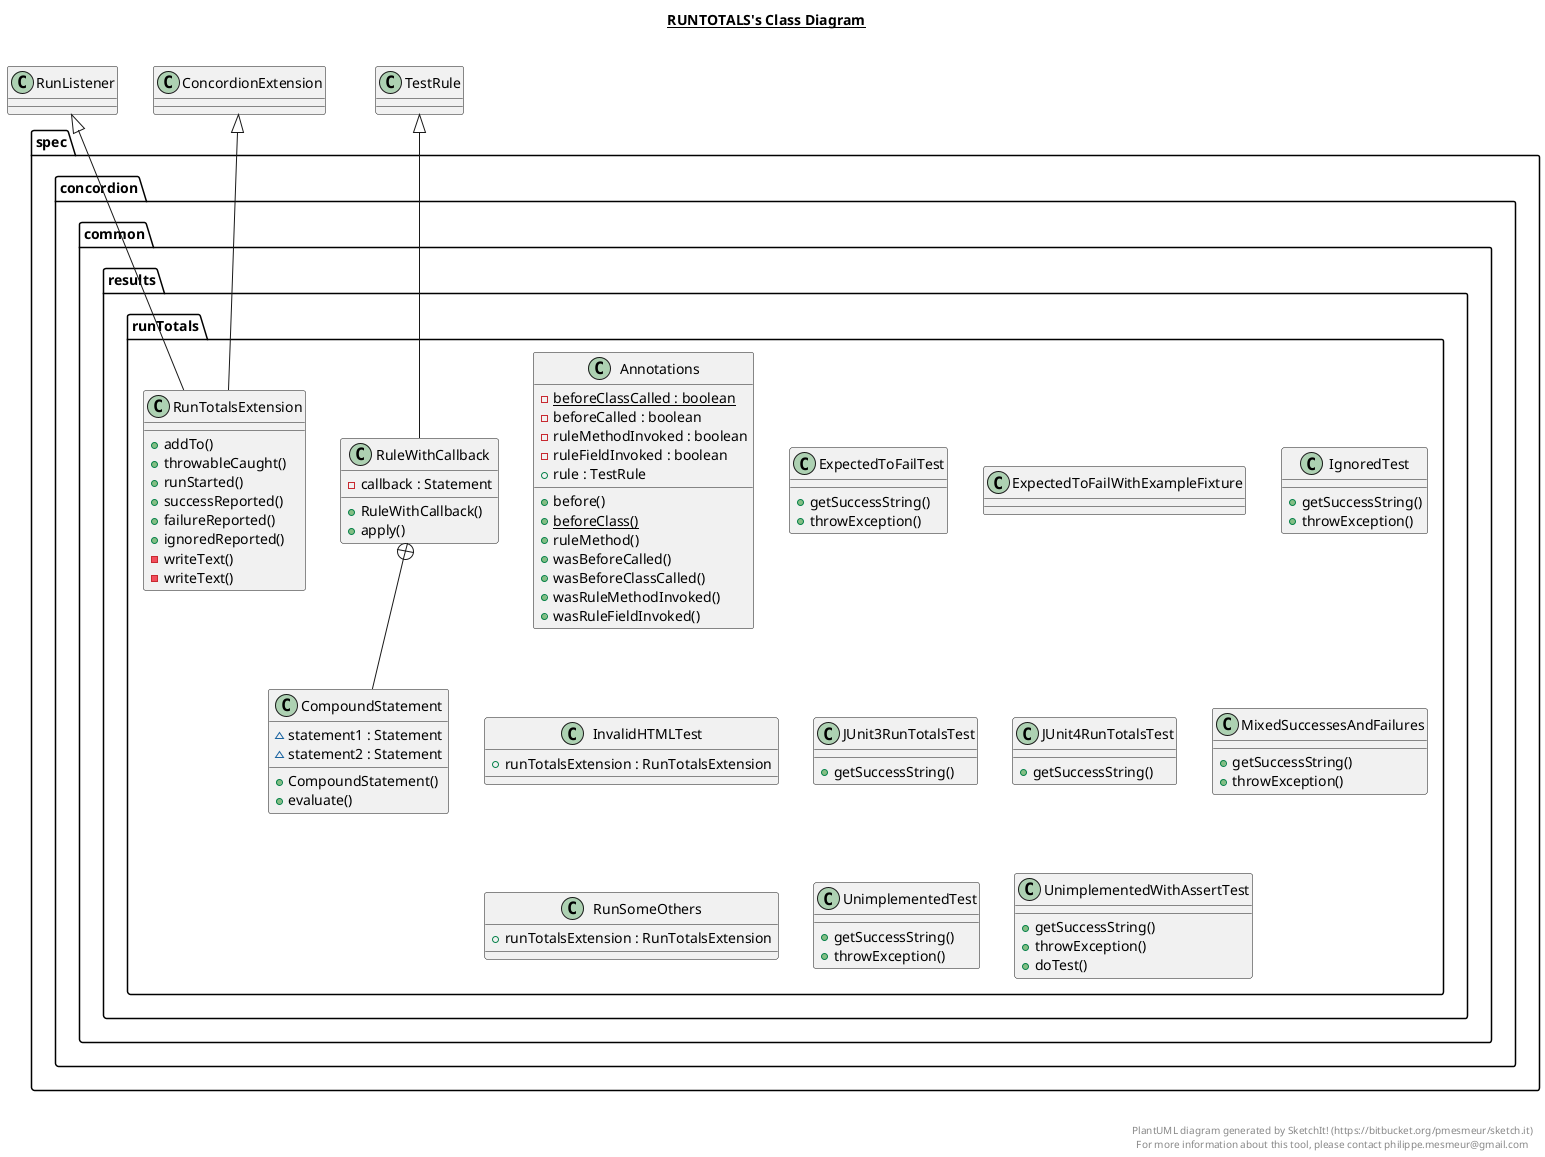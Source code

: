 @startuml

title __RUNTOTALS's Class Diagram__\n

  package spec.concordion.common.results.runTotals {
    class Annotations {
        {static} - beforeClassCalled : boolean
        - beforeCalled : boolean
        - ruleMethodInvoked : boolean
        - ruleFieldInvoked : boolean
        + rule : TestRule
        + before()
        {static} + beforeClass()
        + ruleMethod()
        + wasBeforeCalled()
        + wasBeforeClassCalled()
        + wasRuleMethodInvoked()
        + wasRuleFieldInvoked()
    }
  }
  

  package spec.concordion.common.results.runTotals {
    class ExpectedToFailTest {
        + getSuccessString()
        + throwException()
    }
  }
  

  package spec.concordion.common.results.runTotals {
    class ExpectedToFailWithExampleFixture {
    }
  }
  

  package spec.concordion.common.results.runTotals {
    class IgnoredTest {
        + getSuccessString()
        + throwException()
    }
  }
  

  package spec.concordion.common.results.runTotals {
    class InvalidHTMLTest {
        + runTotalsExtension : RunTotalsExtension
    }
  }
  

  package spec.concordion.common.results.runTotals {
    class JUnit3RunTotalsTest {
        + getSuccessString()
    }
  }
  

  package spec.concordion.common.results.runTotals {
    class JUnit4RunTotalsTest {
        + getSuccessString()
    }
  }
  

  package spec.concordion.common.results.runTotals {
    class MixedSuccessesAndFailures {
        + getSuccessString()
        + throwException()
    }
  }
  

  package spec.concordion.common.results.runTotals {
    class RuleWithCallback {
        - callback : Statement
        + RuleWithCallback()
        + apply()
    }
  }
  

  package spec.concordion.common.results.runTotals {
    class CompoundStatement {
        ~ statement1 : Statement
        ~ statement2 : Statement
        + CompoundStatement()
        + evaluate()
    }
  }
  

  package spec.concordion.common.results.runTotals {
    class RunSomeOthers {
        + runTotalsExtension : RunTotalsExtension
    }
  }
  

  package spec.concordion.common.results.runTotals {
    class RunTotalsExtension {
        + addTo()
        + throwableCaught()
        + runStarted()
        + successReported()
        + failureReported()
        + ignoredReported()
        - writeText()
        - writeText()
    }
  }
  

  package spec.concordion.common.results.runTotals {
    class UnimplementedTest {
        + getSuccessString()
        + throwException()
    }
  }
  

  package spec.concordion.common.results.runTotals {
    class UnimplementedWithAssertTest {
        + getSuccessString()
        + throwException()
        + doTest()
    }
  }
  

  RuleWithCallback -up-|> TestRule
  RuleWithCallback +-down- CompoundStatement
  RunTotalsExtension -up-|> ConcordionExtension
  RunTotalsExtension -up-|> RunListener


right footer


PlantUML diagram generated by SketchIt! (https://bitbucket.org/pmesmeur/sketch.it)
For more information about this tool, please contact philippe.mesmeur@gmail.com
endfooter

@enduml
